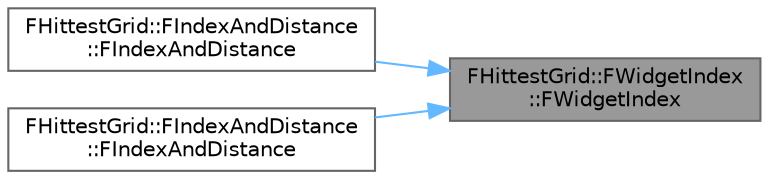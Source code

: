 digraph "FHittestGrid::FWidgetIndex::FWidgetIndex"
{
 // INTERACTIVE_SVG=YES
 // LATEX_PDF_SIZE
  bgcolor="transparent";
  edge [fontname=Helvetica,fontsize=10,labelfontname=Helvetica,labelfontsize=10];
  node [fontname=Helvetica,fontsize=10,shape=box,height=0.2,width=0.4];
  rankdir="RL";
  Node1 [id="Node000001",label="FHittestGrid::FWidgetIndex\l::FWidgetIndex",height=0.2,width=0.4,color="gray40", fillcolor="grey60", style="filled", fontcolor="black",tooltip=" "];
  Node1 -> Node2 [id="edge1_Node000001_Node000002",dir="back",color="steelblue1",style="solid",tooltip=" "];
  Node2 [id="Node000002",label="FHittestGrid::FIndexAndDistance\l::FIndexAndDistance",height=0.2,width=0.4,color="grey40", fillcolor="white", style="filled",URL="$d7/d84/structFHittestGrid_1_1FIndexAndDistance.html#a7be4bd2c2a3d9e0ec796c84bc7ee2eca",tooltip=" "];
  Node1 -> Node3 [id="edge2_Node000001_Node000003",dir="back",color="steelblue1",style="solid",tooltip=" "];
  Node3 [id="Node000003",label="FHittestGrid::FIndexAndDistance\l::FIndexAndDistance",height=0.2,width=0.4,color="grey40", fillcolor="white", style="filled",URL="$d7/d84/structFHittestGrid_1_1FIndexAndDistance.html#a7104f0d749f14318cc24a61a6e72fca4",tooltip=" "];
}
